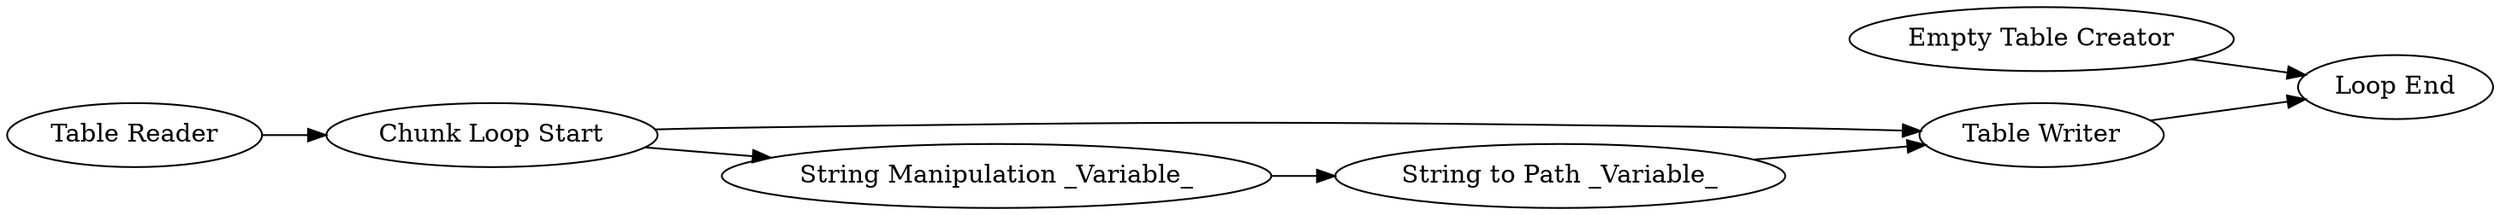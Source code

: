 digraph {
	5 -> 3
	4 -> 5
	1 -> 2
	7 -> 6
	2 -> 3
	2 -> 4
	3 -> 6
	5 [label="String to Path _Variable_"]
	1 [label="Table Reader"]
	7 [label="Empty Table Creator"]
	4 [label="String Manipulation _Variable_"]
	6 [label="Loop End"]
	3 [label="Table Writer"]
	2 [label="Chunk Loop Start"]
	rankdir=LR
}
